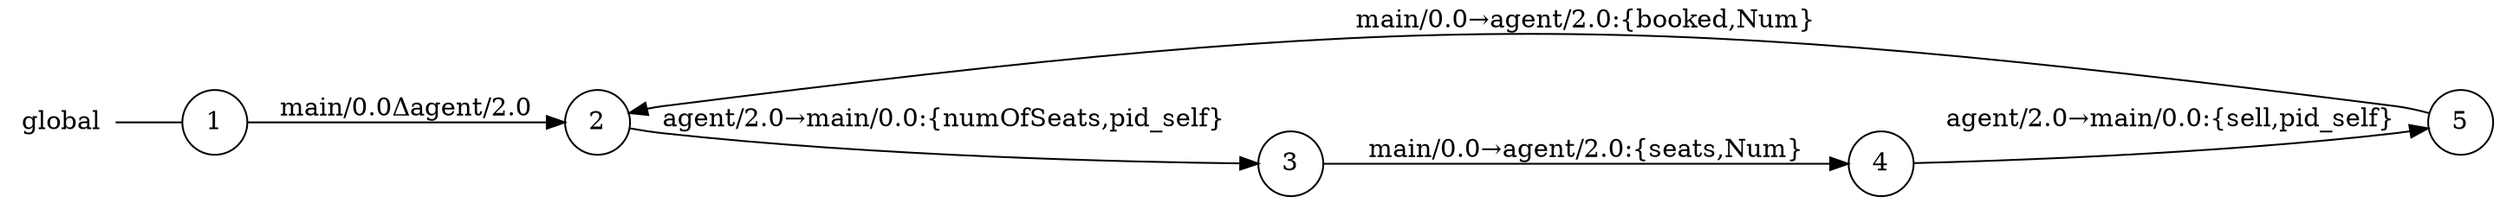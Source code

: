 digraph global {
	rankdir="LR";
	n_0 [label="global", shape="plaintext"];
	n_1 [id="5", shape=circle, label="5"];
	n_2 [id="1", shape=circle, label="1"];
	n_0 -> n_2 [arrowhead=none];
	n_3 [id="2", shape=circle, label="2"];
	n_4 [id="4", shape=circle, label="4"];
	n_5 [id="3", shape=circle, label="3"];

	n_4 -> n_1 [id="[$e|3]", label="agent/2.0→main/0.0:{sell,pid_self}"];
	n_3 -> n_5 [id="[$e|1]", label="agent/2.0→main/0.0:{numOfSeats,pid_self}"];
	n_1 -> n_3 [id="[$e|4]", label="main/0.0→agent/2.0:{booked,Num}"];
	n_5 -> n_4 [id="[$e|2]", label="main/0.0→agent/2.0:{seats,Num}"];
	n_2 -> n_3 [id="[$e|0]", label="main/0.0Δagent/2.0"];
}
